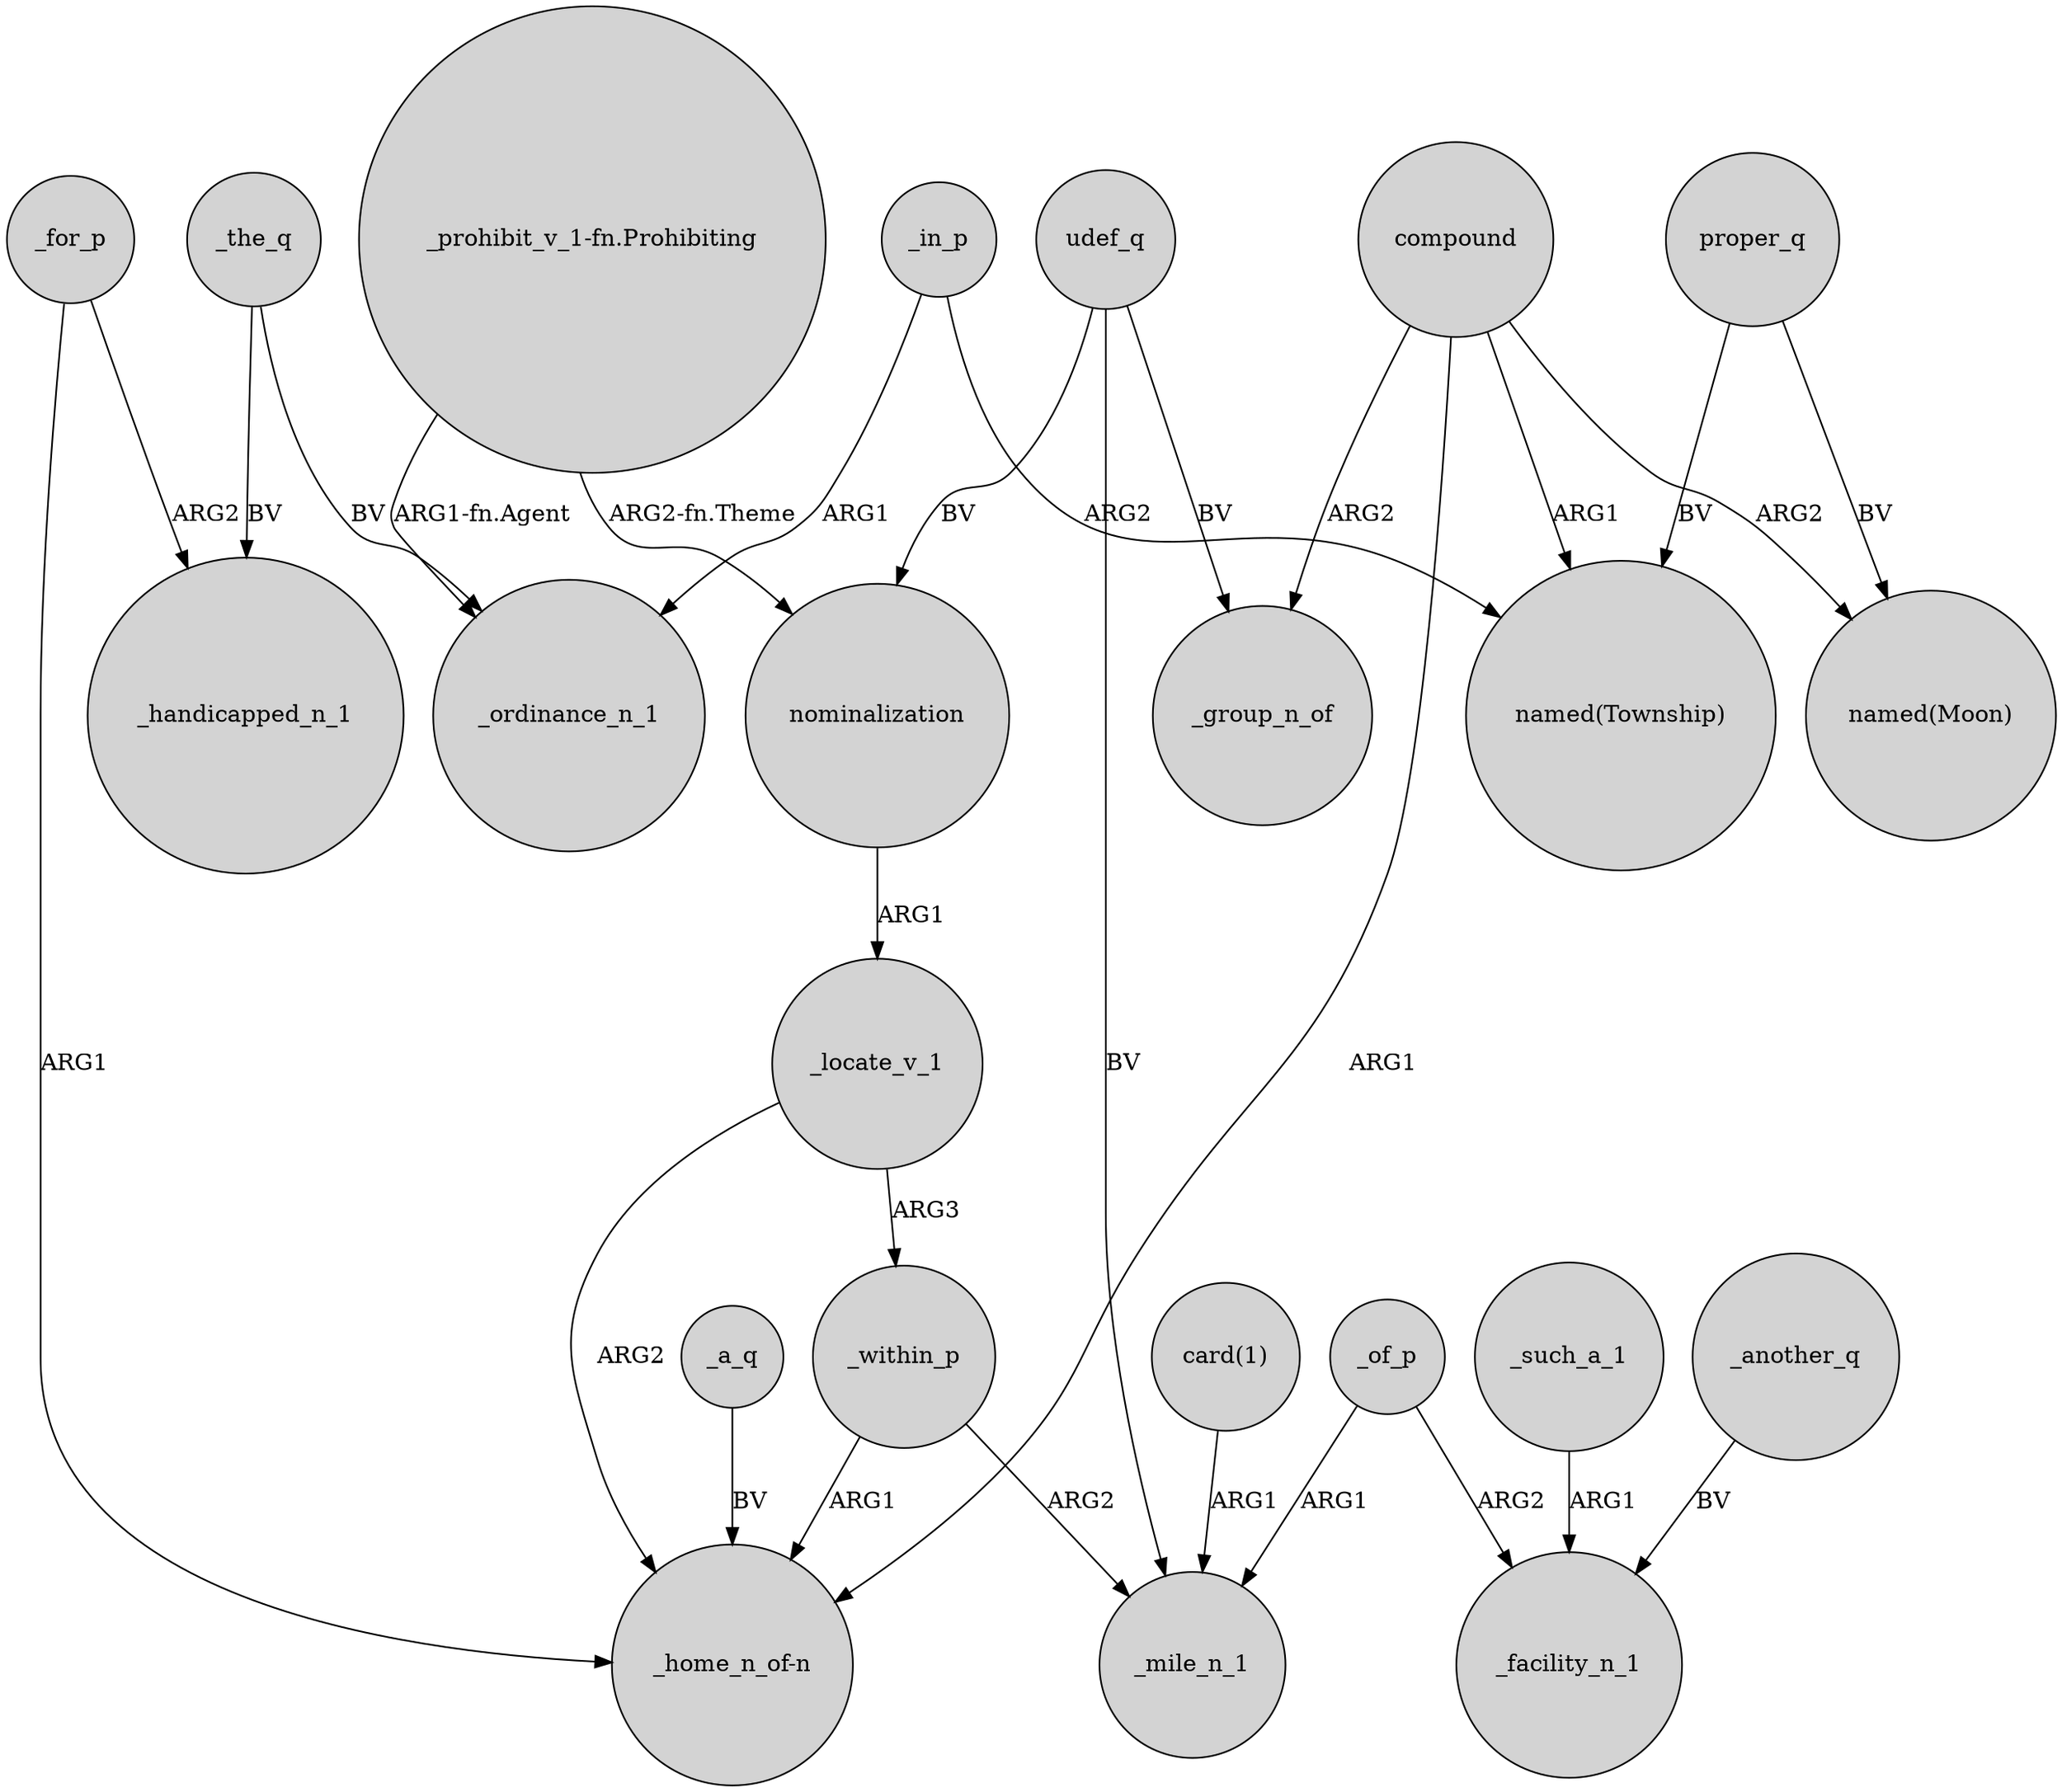 digraph {
	node [shape=circle style=filled]
	udef_q -> _mile_n_1 [label=BV]
	_such_a_1 -> _facility_n_1 [label=ARG1]
	_for_p -> "_home_n_of-n" [label=ARG1]
	_a_q -> "_home_n_of-n" [label=BV]
	_another_q -> _facility_n_1 [label=BV]
	_locate_v_1 -> "_home_n_of-n" [label=ARG2]
	_the_q -> _handicapped_n_1 [label=BV]
	_the_q -> _ordinance_n_1 [label=BV]
	"_prohibit_v_1-fn.Prohibiting" -> nominalization [label="ARG2-fn.Theme"]
	_for_p -> _handicapped_n_1 [label=ARG2]
	_within_p -> _mile_n_1 [label=ARG2]
	compound -> "named(Moon)" [label=ARG2]
	"_prohibit_v_1-fn.Prohibiting" -> _ordinance_n_1 [label="ARG1-fn.Agent"]
	_within_p -> "_home_n_of-n" [label=ARG1]
	_locate_v_1 -> _within_p [label=ARG3]
	_of_p -> _mile_n_1 [label=ARG1]
	"card(1)" -> _mile_n_1 [label=ARG1]
	_of_p -> _facility_n_1 [label=ARG2]
	proper_q -> "named(Moon)" [label=BV]
	_in_p -> "named(Township)" [label=ARG2]
	proper_q -> "named(Township)" [label=BV]
	udef_q -> nominalization [label=BV]
	compound -> "_home_n_of-n" [label=ARG1]
	udef_q -> _group_n_of [label=BV]
	_in_p -> _ordinance_n_1 [label=ARG1]
	compound -> _group_n_of [label=ARG2]
	nominalization -> _locate_v_1 [label=ARG1]
	compound -> "named(Township)" [label=ARG1]
}
